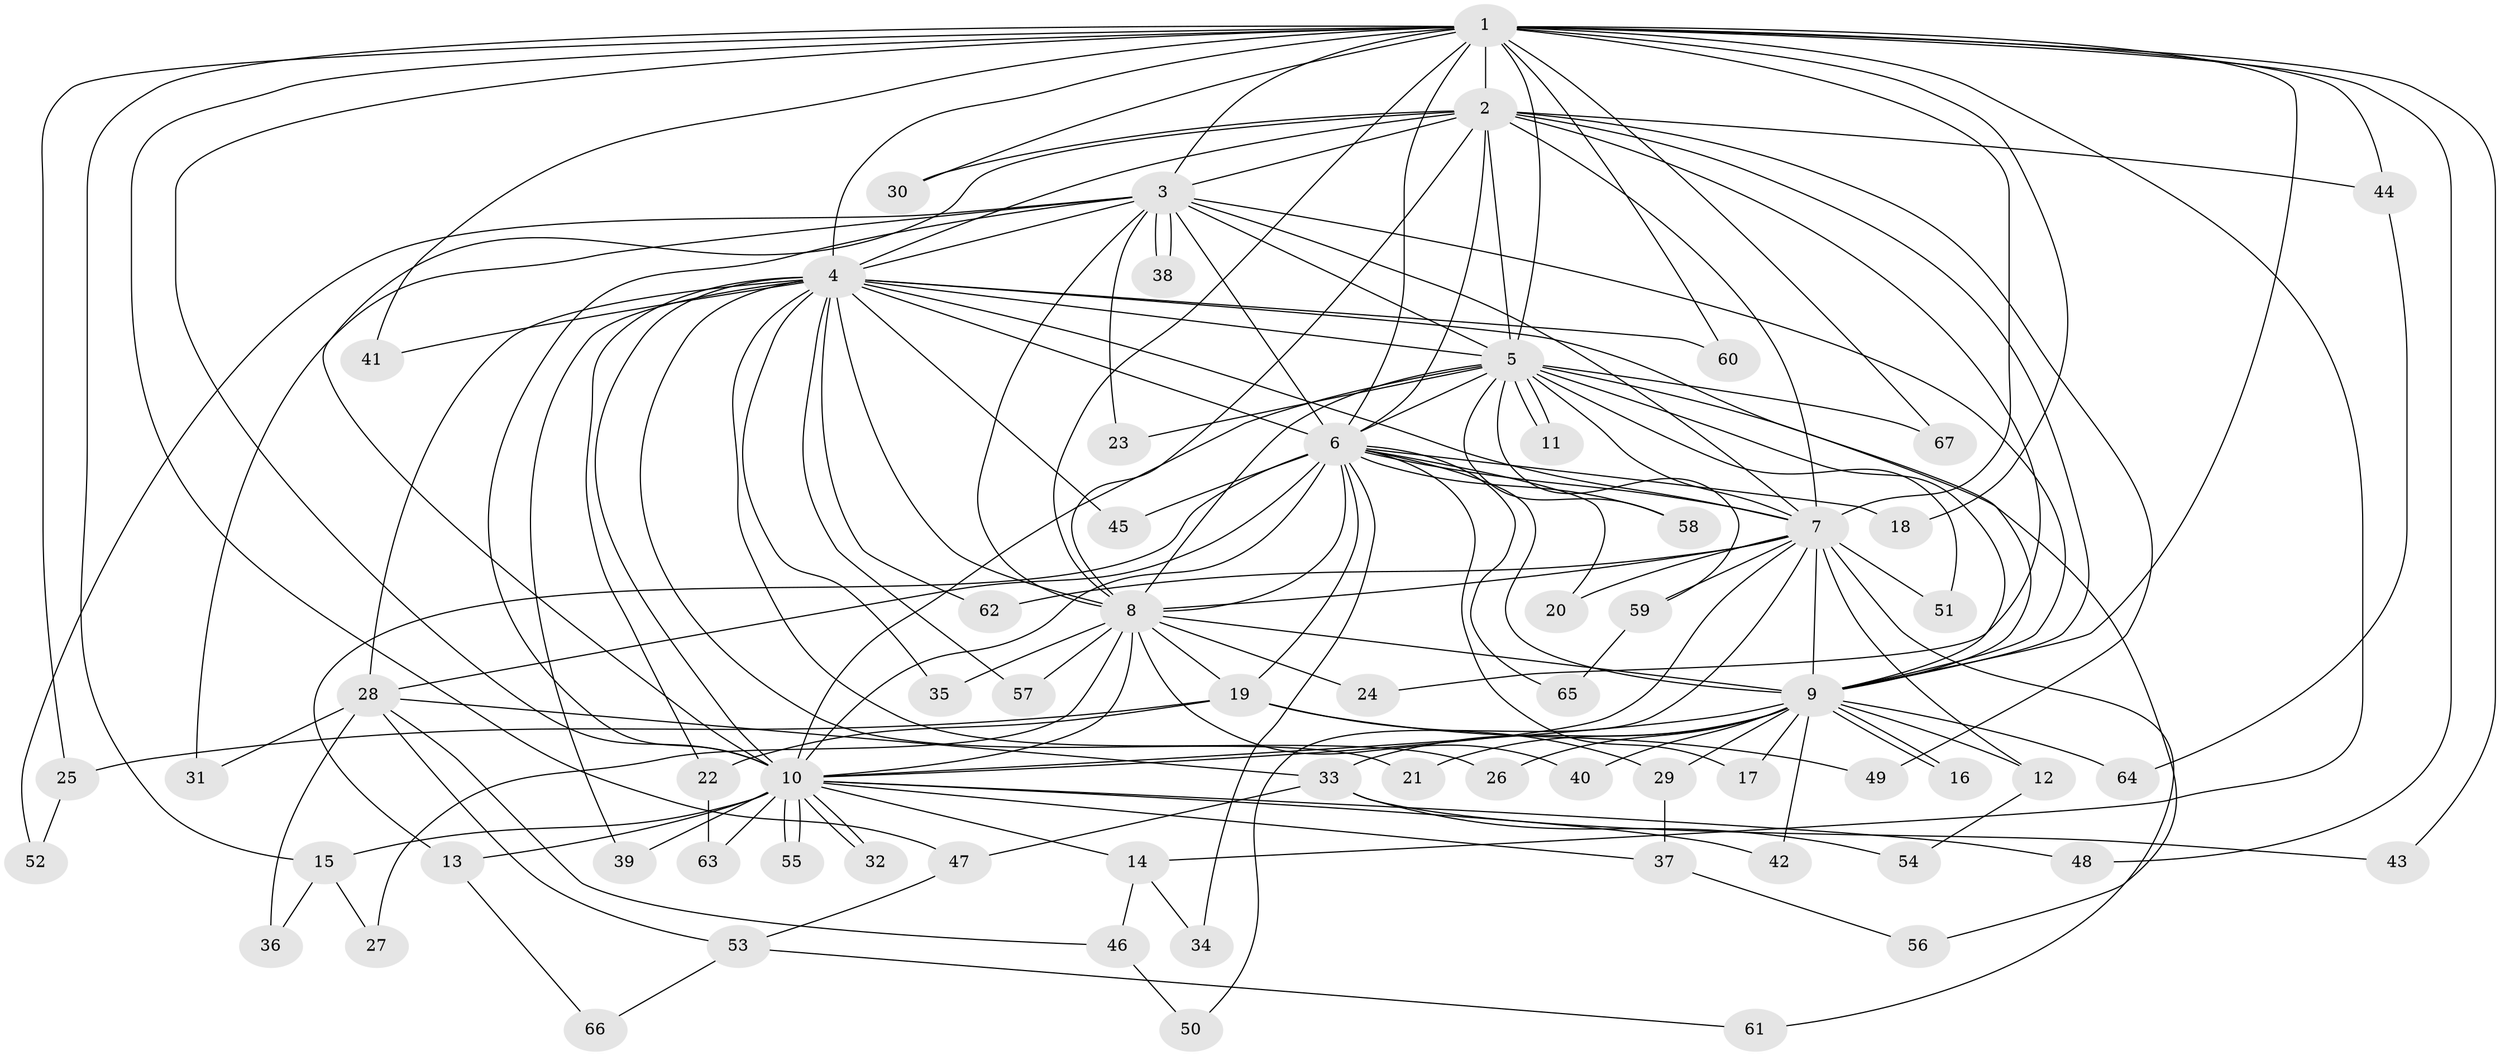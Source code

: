 // Generated by graph-tools (version 1.1) at 2025/25/03/09/25 03:25:38]
// undirected, 67 vertices, 159 edges
graph export_dot {
graph [start="1"]
  node [color=gray90,style=filled];
  1;
  2;
  3;
  4;
  5;
  6;
  7;
  8;
  9;
  10;
  11;
  12;
  13;
  14;
  15;
  16;
  17;
  18;
  19;
  20;
  21;
  22;
  23;
  24;
  25;
  26;
  27;
  28;
  29;
  30;
  31;
  32;
  33;
  34;
  35;
  36;
  37;
  38;
  39;
  40;
  41;
  42;
  43;
  44;
  45;
  46;
  47;
  48;
  49;
  50;
  51;
  52;
  53;
  54;
  55;
  56;
  57;
  58;
  59;
  60;
  61;
  62;
  63;
  64;
  65;
  66;
  67;
  1 -- 2;
  1 -- 3;
  1 -- 4;
  1 -- 5;
  1 -- 6;
  1 -- 7;
  1 -- 8;
  1 -- 9;
  1 -- 10;
  1 -- 14;
  1 -- 15;
  1 -- 18;
  1 -- 25;
  1 -- 30;
  1 -- 41;
  1 -- 43;
  1 -- 44;
  1 -- 47;
  1 -- 48;
  1 -- 60;
  1 -- 67;
  2 -- 3;
  2 -- 4;
  2 -- 5;
  2 -- 6;
  2 -- 7;
  2 -- 8;
  2 -- 9;
  2 -- 10;
  2 -- 24;
  2 -- 30;
  2 -- 44;
  2 -- 49;
  3 -- 4;
  3 -- 5;
  3 -- 6;
  3 -- 7;
  3 -- 8;
  3 -- 9;
  3 -- 10;
  3 -- 23;
  3 -- 31;
  3 -- 38;
  3 -- 38;
  3 -- 52;
  4 -- 5;
  4 -- 6;
  4 -- 7;
  4 -- 8;
  4 -- 9;
  4 -- 10;
  4 -- 21;
  4 -- 22;
  4 -- 26;
  4 -- 28;
  4 -- 35;
  4 -- 39;
  4 -- 41;
  4 -- 45;
  4 -- 57;
  4 -- 60;
  4 -- 62;
  5 -- 6;
  5 -- 7;
  5 -- 8;
  5 -- 9;
  5 -- 10;
  5 -- 11;
  5 -- 11;
  5 -- 23;
  5 -- 51;
  5 -- 56;
  5 -- 58;
  5 -- 59;
  5 -- 67;
  6 -- 7;
  6 -- 8;
  6 -- 9;
  6 -- 10;
  6 -- 13;
  6 -- 17;
  6 -- 18;
  6 -- 19;
  6 -- 20;
  6 -- 28;
  6 -- 34;
  6 -- 45;
  6 -- 58;
  6 -- 65;
  7 -- 8;
  7 -- 9;
  7 -- 10;
  7 -- 12;
  7 -- 20;
  7 -- 50;
  7 -- 51;
  7 -- 59;
  7 -- 61;
  7 -- 62;
  8 -- 9;
  8 -- 10;
  8 -- 19;
  8 -- 24;
  8 -- 27;
  8 -- 35;
  8 -- 40;
  8 -- 57;
  9 -- 10;
  9 -- 12;
  9 -- 16;
  9 -- 16;
  9 -- 17;
  9 -- 21;
  9 -- 26;
  9 -- 29;
  9 -- 33;
  9 -- 40;
  9 -- 42;
  9 -- 64;
  10 -- 13;
  10 -- 14;
  10 -- 15;
  10 -- 32;
  10 -- 32;
  10 -- 37;
  10 -- 39;
  10 -- 42;
  10 -- 48;
  10 -- 55;
  10 -- 55;
  10 -- 63;
  12 -- 54;
  13 -- 66;
  14 -- 34;
  14 -- 46;
  15 -- 27;
  15 -- 36;
  19 -- 22;
  19 -- 25;
  19 -- 29;
  19 -- 49;
  22 -- 63;
  25 -- 52;
  28 -- 31;
  28 -- 33;
  28 -- 36;
  28 -- 46;
  28 -- 53;
  29 -- 37;
  33 -- 43;
  33 -- 47;
  33 -- 54;
  37 -- 56;
  44 -- 64;
  46 -- 50;
  47 -- 53;
  53 -- 61;
  53 -- 66;
  59 -- 65;
}
